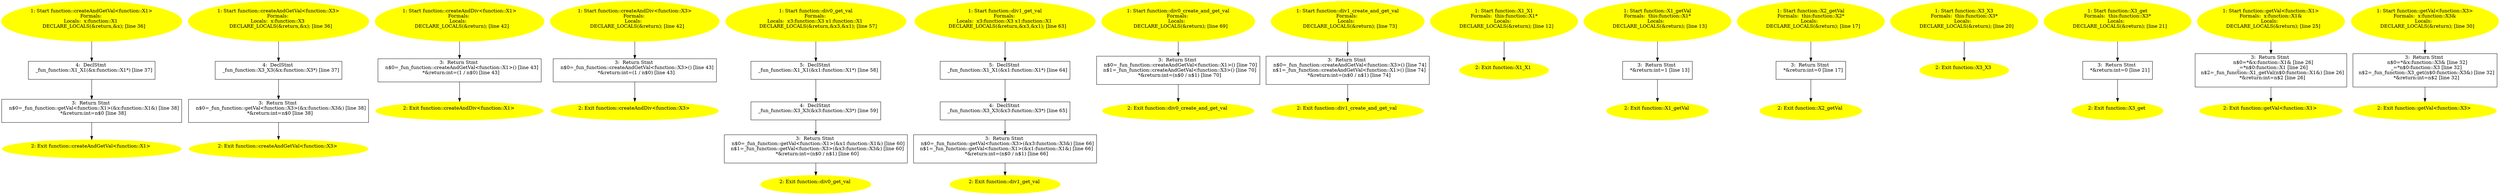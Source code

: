 /* @generated */
digraph iCFG {
"createAndGetVal<function::X1>#function#_ZN8function15createAndGetValINS_2X1EEEiv.039baa46e3473dadda9dfc57b0310769_1" [label="1: Start function::createAndGetVal<function::X1>\nFormals: \nLocals:  x:function::X1 \n   DECLARE_LOCALS(&return,&x); [line 36]\n " color=yellow style=filled]
	

	 "createAndGetVal<function::X1>#function#_ZN8function15createAndGetValINS_2X1EEEiv.039baa46e3473dadda9dfc57b0310769_1" -> "createAndGetVal<function::X1>#function#_ZN8function15createAndGetValINS_2X1EEEiv.039baa46e3473dadda9dfc57b0310769_4" ;
"createAndGetVal<function::X1>#function#_ZN8function15createAndGetValINS_2X1EEEiv.039baa46e3473dadda9dfc57b0310769_2" [label="2: Exit function::createAndGetVal<function::X1> \n  " color=yellow style=filled]
	

"createAndGetVal<function::X1>#function#_ZN8function15createAndGetValINS_2X1EEEiv.039baa46e3473dadda9dfc57b0310769_3" [label="3:  Return Stmt \n   n$0=_fun_function::getVal<function::X1>(&x:function::X1&) [line 38]\n  *&return:int=n$0 [line 38]\n " shape="box"]
	

	 "createAndGetVal<function::X1>#function#_ZN8function15createAndGetValINS_2X1EEEiv.039baa46e3473dadda9dfc57b0310769_3" -> "createAndGetVal<function::X1>#function#_ZN8function15createAndGetValINS_2X1EEEiv.039baa46e3473dadda9dfc57b0310769_2" ;
"createAndGetVal<function::X1>#function#_ZN8function15createAndGetValINS_2X1EEEiv.039baa46e3473dadda9dfc57b0310769_4" [label="4:  DeclStmt \n   _fun_function::X1_X1(&x:function::X1*) [line 37]\n " shape="box"]
	

	 "createAndGetVal<function::X1>#function#_ZN8function15createAndGetValINS_2X1EEEiv.039baa46e3473dadda9dfc57b0310769_4" -> "createAndGetVal<function::X1>#function#_ZN8function15createAndGetValINS_2X1EEEiv.039baa46e3473dadda9dfc57b0310769_3" ;
"createAndGetVal<function::X3>#function#_ZN8function15createAndGetValINS_2X3EEEiv.79730aa3bfb820edb65fbc3c3e0f1d17_1" [label="1: Start function::createAndGetVal<function::X3>\nFormals: \nLocals:  x:function::X3 \n   DECLARE_LOCALS(&return,&x); [line 36]\n " color=yellow style=filled]
	

	 "createAndGetVal<function::X3>#function#_ZN8function15createAndGetValINS_2X3EEEiv.79730aa3bfb820edb65fbc3c3e0f1d17_1" -> "createAndGetVal<function::X3>#function#_ZN8function15createAndGetValINS_2X3EEEiv.79730aa3bfb820edb65fbc3c3e0f1d17_4" ;
"createAndGetVal<function::X3>#function#_ZN8function15createAndGetValINS_2X3EEEiv.79730aa3bfb820edb65fbc3c3e0f1d17_2" [label="2: Exit function::createAndGetVal<function::X3> \n  " color=yellow style=filled]
	

"createAndGetVal<function::X3>#function#_ZN8function15createAndGetValINS_2X3EEEiv.79730aa3bfb820edb65fbc3c3e0f1d17_3" [label="3:  Return Stmt \n   n$0=_fun_function::getVal<function::X3>(&x:function::X3&) [line 38]\n  *&return:int=n$0 [line 38]\n " shape="box"]
	

	 "createAndGetVal<function::X3>#function#_ZN8function15createAndGetValINS_2X3EEEiv.79730aa3bfb820edb65fbc3c3e0f1d17_3" -> "createAndGetVal<function::X3>#function#_ZN8function15createAndGetValINS_2X3EEEiv.79730aa3bfb820edb65fbc3c3e0f1d17_2" ;
"createAndGetVal<function::X3>#function#_ZN8function15createAndGetValINS_2X3EEEiv.79730aa3bfb820edb65fbc3c3e0f1d17_4" [label="4:  DeclStmt \n   _fun_function::X3_X3(&x:function::X3*) [line 37]\n " shape="box"]
	

	 "createAndGetVal<function::X3>#function#_ZN8function15createAndGetValINS_2X3EEEiv.79730aa3bfb820edb65fbc3c3e0f1d17_4" -> "createAndGetVal<function::X3>#function#_ZN8function15createAndGetValINS_2X3EEEiv.79730aa3bfb820edb65fbc3c3e0f1d17_3" ;
"createAndDiv<function::X1>#function#_ZN8function12createAndDivINS_2X1EEEiv.8b6eb6b602048624a8dc012b349e8bdf_1" [label="1: Start function::createAndDiv<function::X1>\nFormals: \nLocals:  \n   DECLARE_LOCALS(&return); [line 42]\n " color=yellow style=filled]
	

	 "createAndDiv<function::X1>#function#_ZN8function12createAndDivINS_2X1EEEiv.8b6eb6b602048624a8dc012b349e8bdf_1" -> "createAndDiv<function::X1>#function#_ZN8function12createAndDivINS_2X1EEEiv.8b6eb6b602048624a8dc012b349e8bdf_3" ;
"createAndDiv<function::X1>#function#_ZN8function12createAndDivINS_2X1EEEiv.8b6eb6b602048624a8dc012b349e8bdf_2" [label="2: Exit function::createAndDiv<function::X1> \n  " color=yellow style=filled]
	

"createAndDiv<function::X1>#function#_ZN8function12createAndDivINS_2X1EEEiv.8b6eb6b602048624a8dc012b349e8bdf_3" [label="3:  Return Stmt \n   n$0=_fun_function::createAndGetVal<function::X1>() [line 43]\n  *&return:int=(1 / n$0) [line 43]\n " shape="box"]
	

	 "createAndDiv<function::X1>#function#_ZN8function12createAndDivINS_2X1EEEiv.8b6eb6b602048624a8dc012b349e8bdf_3" -> "createAndDiv<function::X1>#function#_ZN8function12createAndDivINS_2X1EEEiv.8b6eb6b602048624a8dc012b349e8bdf_2" ;
"createAndDiv<function::X3>#function#_ZN8function12createAndDivINS_2X3EEEiv.52392b773c431303cd35f99c5e857277_1" [label="1: Start function::createAndDiv<function::X3>\nFormals: \nLocals:  \n   DECLARE_LOCALS(&return); [line 42]\n " color=yellow style=filled]
	

	 "createAndDiv<function::X3>#function#_ZN8function12createAndDivINS_2X3EEEiv.52392b773c431303cd35f99c5e857277_1" -> "createAndDiv<function::X3>#function#_ZN8function12createAndDivINS_2X3EEEiv.52392b773c431303cd35f99c5e857277_3" ;
"createAndDiv<function::X3>#function#_ZN8function12createAndDivINS_2X3EEEiv.52392b773c431303cd35f99c5e857277_2" [label="2: Exit function::createAndDiv<function::X3> \n  " color=yellow style=filled]
	

"createAndDiv<function::X3>#function#_ZN8function12createAndDivINS_2X3EEEiv.52392b773c431303cd35f99c5e857277_3" [label="3:  Return Stmt \n   n$0=_fun_function::createAndGetVal<function::X3>() [line 43]\n  *&return:int=(1 / n$0) [line 43]\n " shape="box"]
	

	 "createAndDiv<function::X3>#function#_ZN8function12createAndDivINS_2X3EEEiv.52392b773c431303cd35f99c5e857277_3" -> "createAndDiv<function::X3>#function#_ZN8function12createAndDivINS_2X3EEEiv.52392b773c431303cd35f99c5e857277_2" ;
"div0_get_val#function#_ZN8function12div0_get_valEv.698f677b22a892809f7868150ccfb79a_1" [label="1: Start function::div0_get_val\nFormals: \nLocals:  x3:function::X3 x1:function::X1 \n   DECLARE_LOCALS(&return,&x3,&x1); [line 57]\n " color=yellow style=filled]
	

	 "div0_get_val#function#_ZN8function12div0_get_valEv.698f677b22a892809f7868150ccfb79a_1" -> "div0_get_val#function#_ZN8function12div0_get_valEv.698f677b22a892809f7868150ccfb79a_5" ;
"div0_get_val#function#_ZN8function12div0_get_valEv.698f677b22a892809f7868150ccfb79a_2" [label="2: Exit function::div0_get_val \n  " color=yellow style=filled]
	

"div0_get_val#function#_ZN8function12div0_get_valEv.698f677b22a892809f7868150ccfb79a_3" [label="3:  Return Stmt \n   n$0=_fun_function::getVal<function::X1>(&x1:function::X1&) [line 60]\n  n$1=_fun_function::getVal<function::X3>(&x3:function::X3&) [line 60]\n  *&return:int=(n$0 / n$1) [line 60]\n " shape="box"]
	

	 "div0_get_val#function#_ZN8function12div0_get_valEv.698f677b22a892809f7868150ccfb79a_3" -> "div0_get_val#function#_ZN8function12div0_get_valEv.698f677b22a892809f7868150ccfb79a_2" ;
"div0_get_val#function#_ZN8function12div0_get_valEv.698f677b22a892809f7868150ccfb79a_4" [label="4:  DeclStmt \n   _fun_function::X3_X3(&x3:function::X3*) [line 59]\n " shape="box"]
	

	 "div0_get_val#function#_ZN8function12div0_get_valEv.698f677b22a892809f7868150ccfb79a_4" -> "div0_get_val#function#_ZN8function12div0_get_valEv.698f677b22a892809f7868150ccfb79a_3" ;
"div0_get_val#function#_ZN8function12div0_get_valEv.698f677b22a892809f7868150ccfb79a_5" [label="5:  DeclStmt \n   _fun_function::X1_X1(&x1:function::X1*) [line 58]\n " shape="box"]
	

	 "div0_get_val#function#_ZN8function12div0_get_valEv.698f677b22a892809f7868150ccfb79a_5" -> "div0_get_val#function#_ZN8function12div0_get_valEv.698f677b22a892809f7868150ccfb79a_4" ;
"div1_get_val#function#_ZN8function12div1_get_valEv.90f40e3d3d31dc1fdc45b19bcd72db81_1" [label="1: Start function::div1_get_val\nFormals: \nLocals:  x3:function::X3 x1:function::X1 \n   DECLARE_LOCALS(&return,&x3,&x1); [line 63]\n " color=yellow style=filled]
	

	 "div1_get_val#function#_ZN8function12div1_get_valEv.90f40e3d3d31dc1fdc45b19bcd72db81_1" -> "div1_get_val#function#_ZN8function12div1_get_valEv.90f40e3d3d31dc1fdc45b19bcd72db81_5" ;
"div1_get_val#function#_ZN8function12div1_get_valEv.90f40e3d3d31dc1fdc45b19bcd72db81_2" [label="2: Exit function::div1_get_val \n  " color=yellow style=filled]
	

"div1_get_val#function#_ZN8function12div1_get_valEv.90f40e3d3d31dc1fdc45b19bcd72db81_3" [label="3:  Return Stmt \n   n$0=_fun_function::getVal<function::X3>(&x3:function::X3&) [line 66]\n  n$1=_fun_function::getVal<function::X1>(&x1:function::X1&) [line 66]\n  *&return:int=(n$0 / n$1) [line 66]\n " shape="box"]
	

	 "div1_get_val#function#_ZN8function12div1_get_valEv.90f40e3d3d31dc1fdc45b19bcd72db81_3" -> "div1_get_val#function#_ZN8function12div1_get_valEv.90f40e3d3d31dc1fdc45b19bcd72db81_2" ;
"div1_get_val#function#_ZN8function12div1_get_valEv.90f40e3d3d31dc1fdc45b19bcd72db81_4" [label="4:  DeclStmt \n   _fun_function::X3_X3(&x3:function::X3*) [line 65]\n " shape="box"]
	

	 "div1_get_val#function#_ZN8function12div1_get_valEv.90f40e3d3d31dc1fdc45b19bcd72db81_4" -> "div1_get_val#function#_ZN8function12div1_get_valEv.90f40e3d3d31dc1fdc45b19bcd72db81_3" ;
"div1_get_val#function#_ZN8function12div1_get_valEv.90f40e3d3d31dc1fdc45b19bcd72db81_5" [label="5:  DeclStmt \n   _fun_function::X1_X1(&x1:function::X1*) [line 64]\n " shape="box"]
	

	 "div1_get_val#function#_ZN8function12div1_get_valEv.90f40e3d3d31dc1fdc45b19bcd72db81_5" -> "div1_get_val#function#_ZN8function12div1_get_valEv.90f40e3d3d31dc1fdc45b19bcd72db81_4" ;
"div0_create_and_get_val#function#_ZN8function23div0_create_and_get_valEv.50365f4b2fa4adc92d4efc915ca47108_1" [label="1: Start function::div0_create_and_get_val\nFormals: \nLocals:  \n   DECLARE_LOCALS(&return); [line 69]\n " color=yellow style=filled]
	

	 "div0_create_and_get_val#function#_ZN8function23div0_create_and_get_valEv.50365f4b2fa4adc92d4efc915ca47108_1" -> "div0_create_and_get_val#function#_ZN8function23div0_create_and_get_valEv.50365f4b2fa4adc92d4efc915ca47108_3" ;
"div0_create_and_get_val#function#_ZN8function23div0_create_and_get_valEv.50365f4b2fa4adc92d4efc915ca47108_2" [label="2: Exit function::div0_create_and_get_val \n  " color=yellow style=filled]
	

"div0_create_and_get_val#function#_ZN8function23div0_create_and_get_valEv.50365f4b2fa4adc92d4efc915ca47108_3" [label="3:  Return Stmt \n   n$0=_fun_function::createAndGetVal<function::X1>() [line 70]\n  n$1=_fun_function::createAndGetVal<function::X3>() [line 70]\n  *&return:int=(n$0 / n$1) [line 70]\n " shape="box"]
	

	 "div0_create_and_get_val#function#_ZN8function23div0_create_and_get_valEv.50365f4b2fa4adc92d4efc915ca47108_3" -> "div0_create_and_get_val#function#_ZN8function23div0_create_and_get_valEv.50365f4b2fa4adc92d4efc915ca47108_2" ;
"div1_create_and_get_val#function#_ZN8function23div1_create_and_get_valEv.94dff1e803b66aea8e36148ceb174417_1" [label="1: Start function::div1_create_and_get_val\nFormals: \nLocals:  \n   DECLARE_LOCALS(&return); [line 73]\n " color=yellow style=filled]
	

	 "div1_create_and_get_val#function#_ZN8function23div1_create_and_get_valEv.94dff1e803b66aea8e36148ceb174417_1" -> "div1_create_and_get_val#function#_ZN8function23div1_create_and_get_valEv.94dff1e803b66aea8e36148ceb174417_3" ;
"div1_create_and_get_val#function#_ZN8function23div1_create_and_get_valEv.94dff1e803b66aea8e36148ceb174417_2" [label="2: Exit function::div1_create_and_get_val \n  " color=yellow style=filled]
	

"div1_create_and_get_val#function#_ZN8function23div1_create_and_get_valEv.94dff1e803b66aea8e36148ceb174417_3" [label="3:  Return Stmt \n   n$0=_fun_function::createAndGetVal<function::X3>() [line 74]\n  n$1=_fun_function::createAndGetVal<function::X1>() [line 74]\n  *&return:int=(n$0 / n$1) [line 74]\n " shape="box"]
	

	 "div1_create_and_get_val#function#_ZN8function23div1_create_and_get_valEv.94dff1e803b66aea8e36148ceb174417_3" -> "div1_create_and_get_val#function#_ZN8function23div1_create_and_get_valEv.94dff1e803b66aea8e36148ceb174417_2" ;
"X1#X1#function#{_ZN8function2X1C1Ev|constexpr}.90ddc18b4a9d97f118308f85d95b6a79_1" [label="1: Start function::X1_X1\nFormals:  this:function::X1*\nLocals:  \n   DECLARE_LOCALS(&return); [line 12]\n " color=yellow style=filled]
	

	 "X1#X1#function#{_ZN8function2X1C1Ev|constexpr}.90ddc18b4a9d97f118308f85d95b6a79_1" -> "X1#X1#function#{_ZN8function2X1C1Ev|constexpr}.90ddc18b4a9d97f118308f85d95b6a79_2" ;
"X1#X1#function#{_ZN8function2X1C1Ev|constexpr}.90ddc18b4a9d97f118308f85d95b6a79_2" [label="2: Exit function::X1_X1 \n  " color=yellow style=filled]
	

"getVal#X1#function#(_ZN8function2X16getValEv).bb0ae63addee293bc0dd7065b769992f_1" [label="1: Start function::X1_getVal\nFormals:  this:function::X1*\nLocals:  \n   DECLARE_LOCALS(&return); [line 13]\n " color=yellow style=filled]
	

	 "getVal#X1#function#(_ZN8function2X16getValEv).bb0ae63addee293bc0dd7065b769992f_1" -> "getVal#X1#function#(_ZN8function2X16getValEv).bb0ae63addee293bc0dd7065b769992f_3" ;
"getVal#X1#function#(_ZN8function2X16getValEv).bb0ae63addee293bc0dd7065b769992f_2" [label="2: Exit function::X1_getVal \n  " color=yellow style=filled]
	

"getVal#X1#function#(_ZN8function2X16getValEv).bb0ae63addee293bc0dd7065b769992f_3" [label="3:  Return Stmt \n   *&return:int=1 [line 13]\n " shape="box"]
	

	 "getVal#X1#function#(_ZN8function2X16getValEv).bb0ae63addee293bc0dd7065b769992f_3" -> "getVal#X1#function#(_ZN8function2X16getValEv).bb0ae63addee293bc0dd7065b769992f_2" ;
"getVal#X2#function#(_ZN8function2X26getValEv).fa079e1f6e962237bc7b318c9e291ccc_1" [label="1: Start function::X2_getVal\nFormals:  this:function::X2*\nLocals:  \n   DECLARE_LOCALS(&return); [line 17]\n " color=yellow style=filled]
	

	 "getVal#X2#function#(_ZN8function2X26getValEv).fa079e1f6e962237bc7b318c9e291ccc_1" -> "getVal#X2#function#(_ZN8function2X26getValEv).fa079e1f6e962237bc7b318c9e291ccc_3" ;
"getVal#X2#function#(_ZN8function2X26getValEv).fa079e1f6e962237bc7b318c9e291ccc_2" [label="2: Exit function::X2_getVal \n  " color=yellow style=filled]
	

"getVal#X2#function#(_ZN8function2X26getValEv).fa079e1f6e962237bc7b318c9e291ccc_3" [label="3:  Return Stmt \n   *&return:int=0 [line 17]\n " shape="box"]
	

	 "getVal#X2#function#(_ZN8function2X26getValEv).fa079e1f6e962237bc7b318c9e291ccc_3" -> "getVal#X2#function#(_ZN8function2X26getValEv).fa079e1f6e962237bc7b318c9e291ccc_2" ;
"X3#X3#function#{_ZN8function2X3C1Ev|constexpr}.798f1471dcf2568095e45da7bfc54c33_1" [label="1: Start function::X3_X3\nFormals:  this:function::X3*\nLocals:  \n   DECLARE_LOCALS(&return); [line 20]\n " color=yellow style=filled]
	

	 "X3#X3#function#{_ZN8function2X3C1Ev|constexpr}.798f1471dcf2568095e45da7bfc54c33_1" -> "X3#X3#function#{_ZN8function2X3C1Ev|constexpr}.798f1471dcf2568095e45da7bfc54c33_2" ;
"X3#X3#function#{_ZN8function2X3C1Ev|constexpr}.798f1471dcf2568095e45da7bfc54c33_2" [label="2: Exit function::X3_X3 \n  " color=yellow style=filled]
	

"get#X3#function#(_ZN8function2X33getEv).77253249a2e933be4310d3447dbf1fac_1" [label="1: Start function::X3_get\nFormals:  this:function::X3*\nLocals:  \n   DECLARE_LOCALS(&return); [line 21]\n " color=yellow style=filled]
	

	 "get#X3#function#(_ZN8function2X33getEv).77253249a2e933be4310d3447dbf1fac_1" -> "get#X3#function#(_ZN8function2X33getEv).77253249a2e933be4310d3447dbf1fac_3" ;
"get#X3#function#(_ZN8function2X33getEv).77253249a2e933be4310d3447dbf1fac_2" [label="2: Exit function::X3_get \n  " color=yellow style=filled]
	

"get#X3#function#(_ZN8function2X33getEv).77253249a2e933be4310d3447dbf1fac_3" [label="3:  Return Stmt \n   *&return:int=0 [line 21]\n " shape="box"]
	

	 "get#X3#function#(_ZN8function2X33getEv).77253249a2e933be4310d3447dbf1fac_3" -> "get#X3#function#(_ZN8function2X33getEv).77253249a2e933be4310d3447dbf1fac_2" ;
"getVal<function::X1>#function#_ZN8function6getValINS_2X1EEEiRT_.4276809d8e79ffc18c519ad85c9e825e_1" [label="1: Start function::getVal<function::X1>\nFormals:  x:function::X1&\nLocals:  \n   DECLARE_LOCALS(&return); [line 25]\n " color=yellow style=filled]
	

	 "getVal<function::X1>#function#_ZN8function6getValINS_2X1EEEiRT_.4276809d8e79ffc18c519ad85c9e825e_1" -> "getVal<function::X1>#function#_ZN8function6getValINS_2X1EEEiRT_.4276809d8e79ffc18c519ad85c9e825e_3" ;
"getVal<function::X1>#function#_ZN8function6getValINS_2X1EEEiRT_.4276809d8e79ffc18c519ad85c9e825e_2" [label="2: Exit function::getVal<function::X1> \n  " color=yellow style=filled]
	

"getVal<function::X1>#function#_ZN8function6getValINS_2X1EEEiRT_.4276809d8e79ffc18c519ad85c9e825e_3" [label="3:  Return Stmt \n   n$0=*&x:function::X1& [line 26]\n  _=*n$0:function::X1 [line 26]\n  n$2=_fun_function::X1_getVal(n$0:function::X1&) [line 26]\n  *&return:int=n$2 [line 26]\n " shape="box"]
	

	 "getVal<function::X1>#function#_ZN8function6getValINS_2X1EEEiRT_.4276809d8e79ffc18c519ad85c9e825e_3" -> "getVal<function::X1>#function#_ZN8function6getValINS_2X1EEEiRT_.4276809d8e79ffc18c519ad85c9e825e_2" ;
"getVal<function::X3>#function#_ZN8function6getValINS_2X3EEEiRT_.4f3d136dded8bcc8ebefbf11d77e9d06_1" [label="1: Start function::getVal<function::X3>\nFormals:  x:function::X3&\nLocals:  \n   DECLARE_LOCALS(&return); [line 30]\n " color=yellow style=filled]
	

	 "getVal<function::X3>#function#_ZN8function6getValINS_2X3EEEiRT_.4f3d136dded8bcc8ebefbf11d77e9d06_1" -> "getVal<function::X3>#function#_ZN8function6getValINS_2X3EEEiRT_.4f3d136dded8bcc8ebefbf11d77e9d06_3" ;
"getVal<function::X3>#function#_ZN8function6getValINS_2X3EEEiRT_.4f3d136dded8bcc8ebefbf11d77e9d06_2" [label="2: Exit function::getVal<function::X3> \n  " color=yellow style=filled]
	

"getVal<function::X3>#function#_ZN8function6getValINS_2X3EEEiRT_.4f3d136dded8bcc8ebefbf11d77e9d06_3" [label="3:  Return Stmt \n   n$0=*&x:function::X3& [line 32]\n  _=*n$0:function::X3 [line 32]\n  n$2=_fun_function::X3_get(n$0:function::X3&) [line 32]\n  *&return:int=n$2 [line 32]\n " shape="box"]
	

	 "getVal<function::X3>#function#_ZN8function6getValINS_2X3EEEiRT_.4f3d136dded8bcc8ebefbf11d77e9d06_3" -> "getVal<function::X3>#function#_ZN8function6getValINS_2X3EEEiRT_.4f3d136dded8bcc8ebefbf11d77e9d06_2" ;
}
